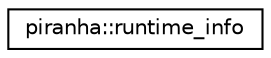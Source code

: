 digraph "Graphical Class Hierarchy"
{
  edge [fontname="Helvetica",fontsize="10",labelfontname="Helvetica",labelfontsize="10"];
  node [fontname="Helvetica",fontsize="10",shape=record];
  rankdir="LR";
  Node0 [label="piranha::runtime_info",height=0.2,width=0.4,color="black", fillcolor="white", style="filled",URL="$classpiranha_1_1runtime__info.html",tooltip="Runtime information. "];
}
